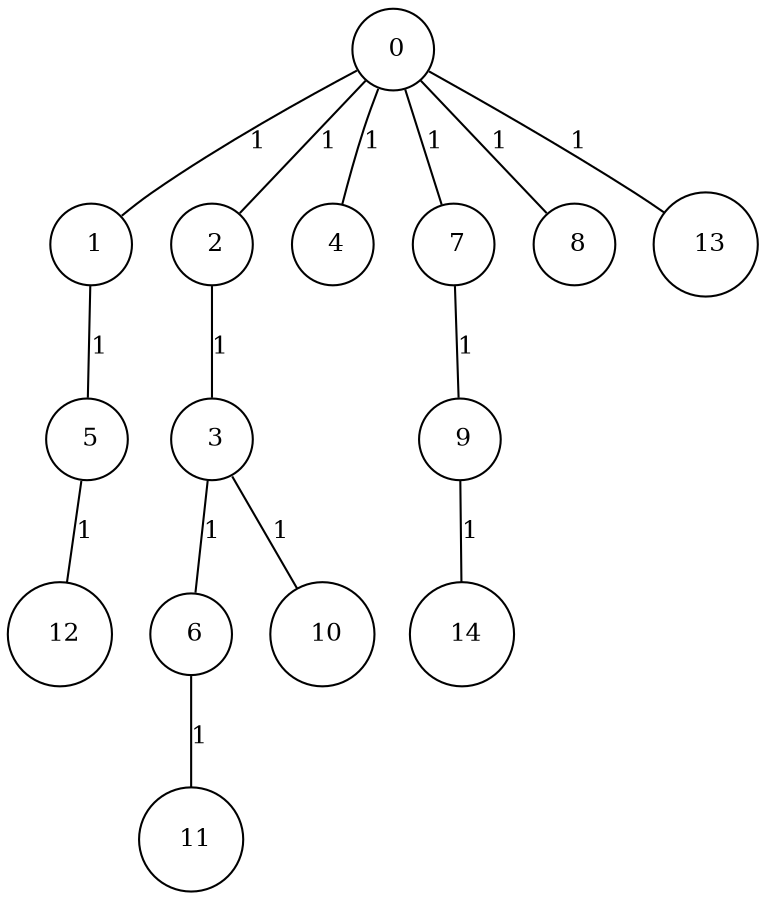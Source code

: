 graph G {
size="8.5,11;"
ratio = "expand;"
fixedsize="true;"
overlap="scale;"
node[shape=circle,width=.12,hight=.12,fontsize=12]
edge[fontsize=12]

0[label=" 0" color=black, pos="1.782149,2.7056269!"];
1[label=" 1" color=black, pos="1.3796736,2.3080473!"];
2[label=" 2" color=black, pos="0.24133958,0.13591497!"];
3[label=" 3" color=black, pos="2.1438199,1.2457161!"];
4[label=" 4" color=black, pos="0.1290439,2.3428278!"];
5[label=" 5" color=black, pos="1.1973203,2.4870629!"];
6[label=" 6" color=black, pos="1.8220755,2.7282637!"];
7[label=" 7" color=black, pos="2.3958604,0.99072627!"];
8[label=" 8" color=black, pos="1.712253,2.1600842!"];
9[label=" 9" color=black, pos="0.68150295,0.77360728!"];
10[label=" 10" color=black, pos="1.9390994,1.6901498!"];
11[label=" 11" color=black, pos="1.3718854,1.0614418!"];
12[label=" 12" color=black, pos="1.5747269,0.65685307!"];
13[label=" 13" color=black, pos="0.4979883,2.4701486!"];
14[label=" 14" color=black, pos="1.162127,2.9822844!"];
0--1[label="1"]
0--2[label="1"]
0--4[label="1"]
0--7[label="1"]
0--8[label="1"]
0--13[label="1"]
1--5[label="1"]
2--3[label="1"]
3--6[label="1"]
3--10[label="1"]
5--12[label="1"]
6--11[label="1"]
7--9[label="1"]
9--14[label="1"]

}
